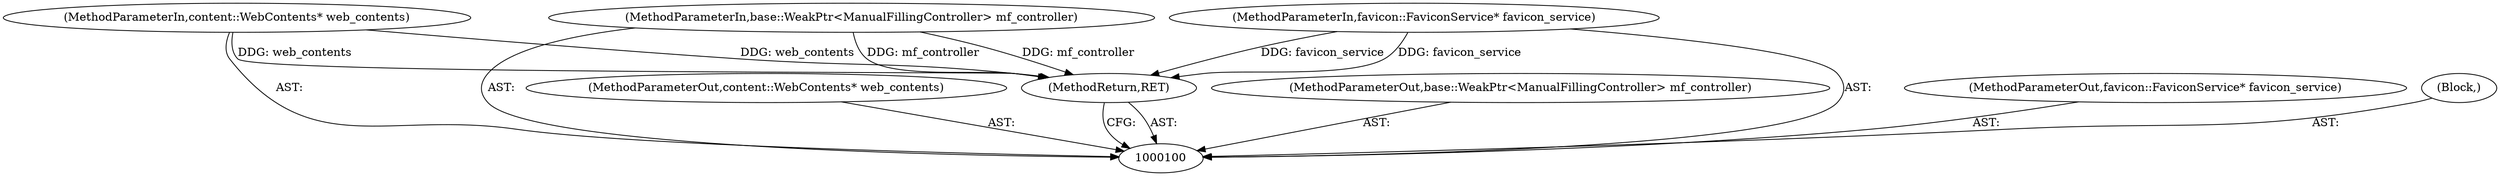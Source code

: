 digraph "0_Chrome_961d0cda4cfc3bcf04aa48ccc32772d63af12d9b_12" {
"1000105" [label="(MethodReturn,RET)"];
"1000101" [label="(MethodParameterIn,content::WebContents* web_contents)"];
"1000112" [label="(MethodParameterOut,content::WebContents* web_contents)"];
"1000102" [label="(MethodParameterIn,base::WeakPtr<ManualFillingController> mf_controller)"];
"1000113" [label="(MethodParameterOut,base::WeakPtr<ManualFillingController> mf_controller)"];
"1000103" [label="(MethodParameterIn,favicon::FaviconService* favicon_service)"];
"1000114" [label="(MethodParameterOut,favicon::FaviconService* favicon_service)"];
"1000104" [label="(Block,)"];
"1000105" -> "1000100"  [label="AST: "];
"1000105" -> "1000100"  [label="CFG: "];
"1000103" -> "1000105"  [label="DDG: favicon_service"];
"1000102" -> "1000105"  [label="DDG: mf_controller"];
"1000101" -> "1000105"  [label="DDG: web_contents"];
"1000101" -> "1000100"  [label="AST: "];
"1000101" -> "1000105"  [label="DDG: web_contents"];
"1000112" -> "1000100"  [label="AST: "];
"1000102" -> "1000100"  [label="AST: "];
"1000102" -> "1000105"  [label="DDG: mf_controller"];
"1000113" -> "1000100"  [label="AST: "];
"1000103" -> "1000100"  [label="AST: "];
"1000103" -> "1000105"  [label="DDG: favicon_service"];
"1000114" -> "1000100"  [label="AST: "];
"1000104" -> "1000100"  [label="AST: "];
}
